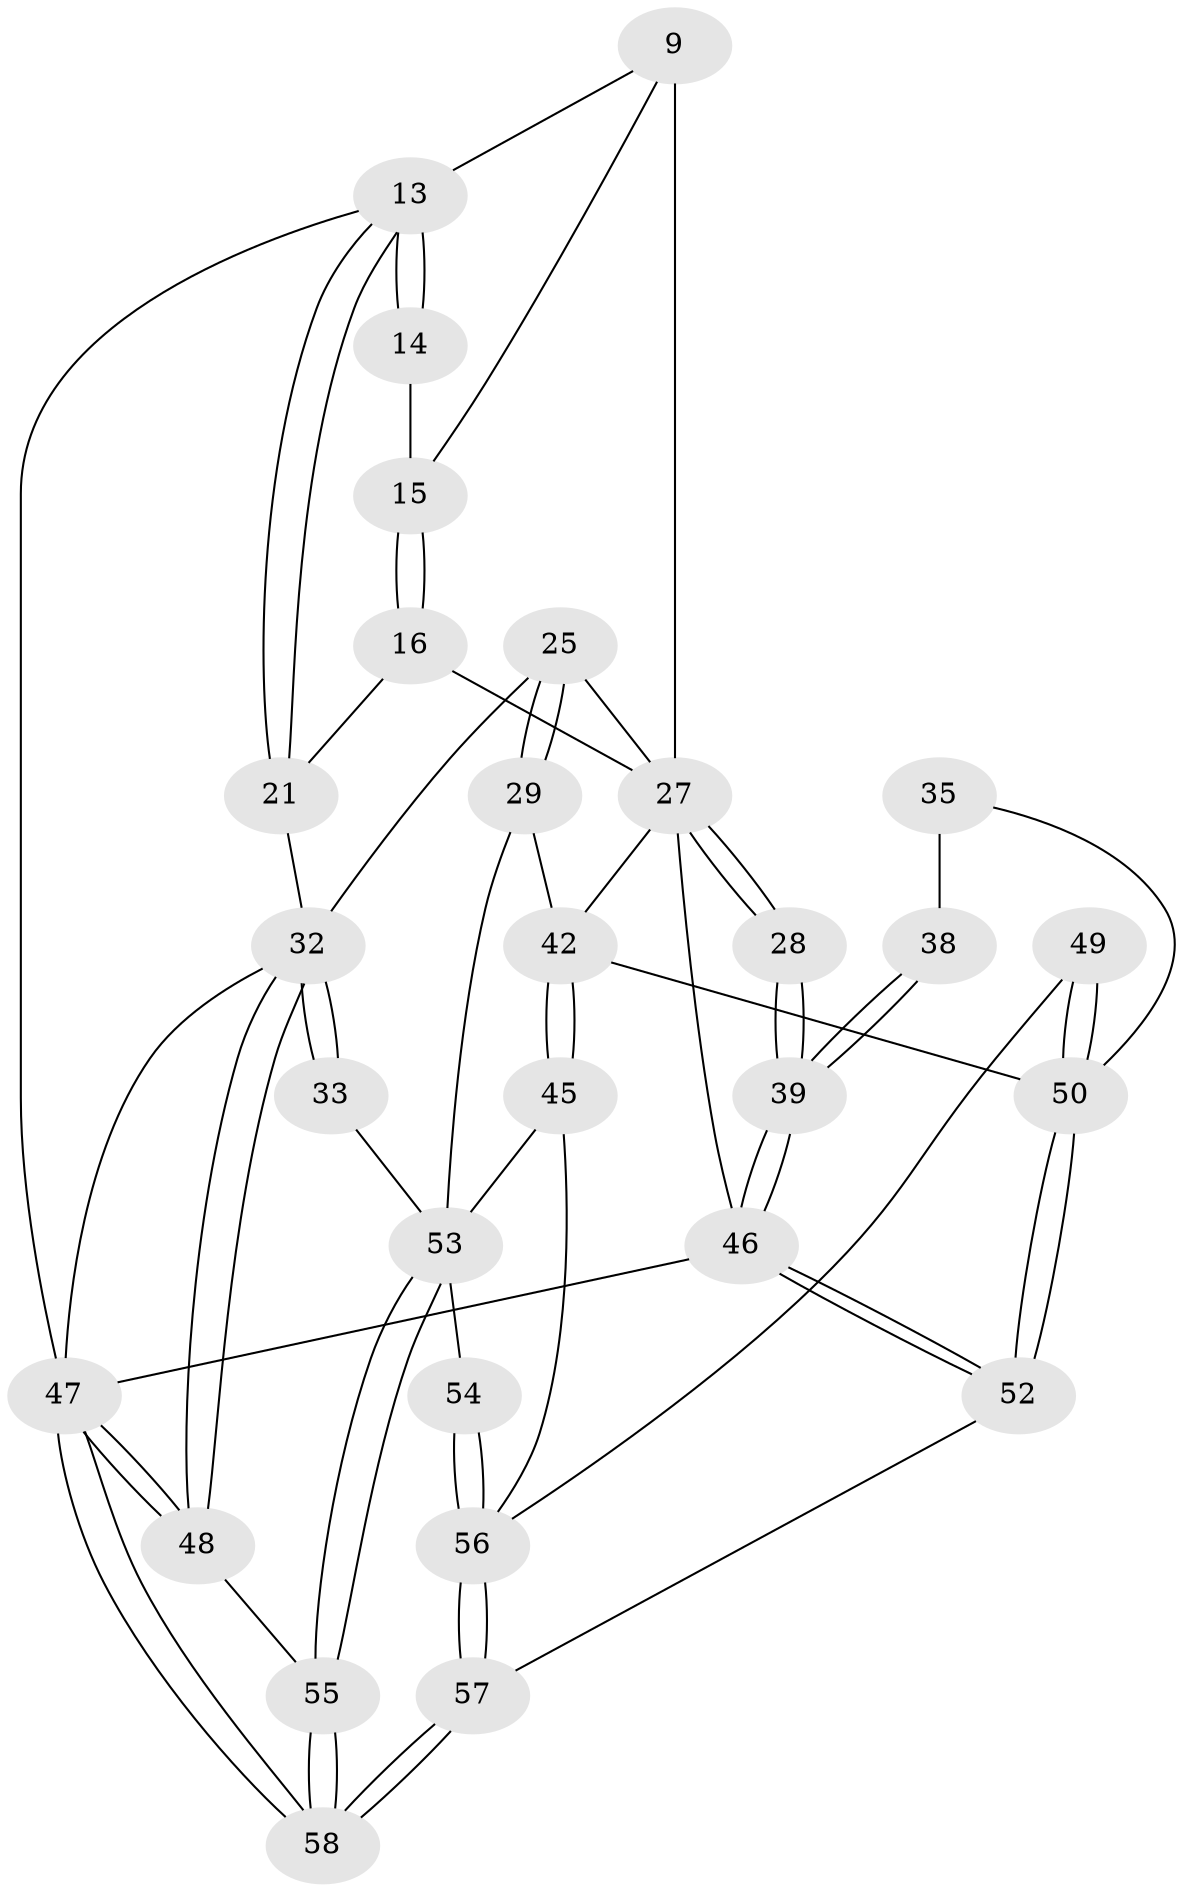 // original degree distribution, {3: 0.05172413793103448, 5: 0.5344827586206896, 6: 0.20689655172413793, 4: 0.20689655172413793}
// Generated by graph-tools (version 1.1) at 2025/01/03/09/25 05:01:47]
// undirected, 29 vertices, 68 edges
graph export_dot {
graph [start="1"]
  node [color=gray90,style=filled];
  9 [pos="+0.23325094896640722+0.12133341815991774",super="+8"];
  13 [pos="+0.7327686403001133+0.19704102673351304",super="+6"];
  14 [pos="+0.40784304157197493+0.07286787973448032"];
  15 [pos="+0.4804967031514629+0.30981391810211056"];
  16 [pos="+0.4897842870315824+0.3247568361589147"];
  21 [pos="+0.7093809908224701+0.23767886466752255"];
  25 [pos="+0.506954982701383+0.6190944968961941"];
  27 [pos="+0.039044233011759986+0.5855131226168458",super="+26+18+19+12"];
  28 [pos="+0+0.48511551145333587"];
  29 [pos="+0.5067063280657912+0.631863702597942"];
  32 [pos="+1+0.714482433892169",super="+22+24"];
  33 [pos="+0.7832492707538655+0.6793017191138295"];
  35 [pos="+0.12627310126182922+0.7294509445292846",super="+34"];
  38 [pos="+0+0.7600510085788141"];
  39 [pos="+0+0.9704495596936906"];
  42 [pos="+0.4392693989149875+0.7111503360900767",super="+31"];
  45 [pos="+0.5392324413529681+0.8478278691261691"];
  46 [pos="+0+1",super="+4"];
  47 [pos="+1+1",super="+3"];
  48 [pos="+1+0.8511064614737494"];
  49 [pos="+0.3646534859779562+0.8476442026674273"];
  50 [pos="+0.22800982998163694+0.8937137164756529",super="+36+37+43"];
  52 [pos="+0.04220376871478704+1"];
  53 [pos="+0.7229075936942079+0.84276197299594",super="+44"];
  54 [pos="+0.6075503219584096+0.8742097260653993"];
  55 [pos="+0.7541561505664391+0.8763597200250709"];
  56 [pos="+0.5378119434311213+1",super="+51"];
  57 [pos="+0.5331735347632968+1"];
  58 [pos="+0.8729726820571788+1"];
  9 -- 27 [weight=3];
  9 -- 13;
  9 -- 15;
  13 -- 14 [weight=2];
  13 -- 14;
  13 -- 21;
  13 -- 21;
  13 -- 47;
  14 -- 15;
  15 -- 16;
  15 -- 16;
  16 -- 21;
  16 -- 27;
  21 -- 32;
  25 -- 29;
  25 -- 29;
  25 -- 27;
  25 -- 32;
  27 -- 28 [weight=2];
  27 -- 28;
  27 -- 42;
  27 -- 46 [weight=2];
  28 -- 39;
  28 -- 39;
  29 -- 42;
  29 -- 53;
  32 -- 33 [weight=2];
  32 -- 33;
  32 -- 48;
  32 -- 48;
  32 -- 47;
  33 -- 53;
  35 -- 38 [weight=2];
  35 -- 50;
  38 -- 39;
  38 -- 39;
  39 -- 46;
  39 -- 46;
  42 -- 45;
  42 -- 45;
  42 -- 50 [weight=2];
  45 -- 53;
  45 -- 56;
  46 -- 52;
  46 -- 52;
  46 -- 47 [weight=2];
  47 -- 48;
  47 -- 48;
  47 -- 58;
  47 -- 58;
  48 -- 55;
  49 -- 50 [weight=2];
  49 -- 50;
  49 -- 56;
  50 -- 52;
  50 -- 52;
  52 -- 57;
  53 -- 54 [weight=2];
  53 -- 55;
  53 -- 55;
  54 -- 56;
  54 -- 56;
  55 -- 58;
  55 -- 58;
  56 -- 57;
  56 -- 57;
  57 -- 58;
  57 -- 58;
}
